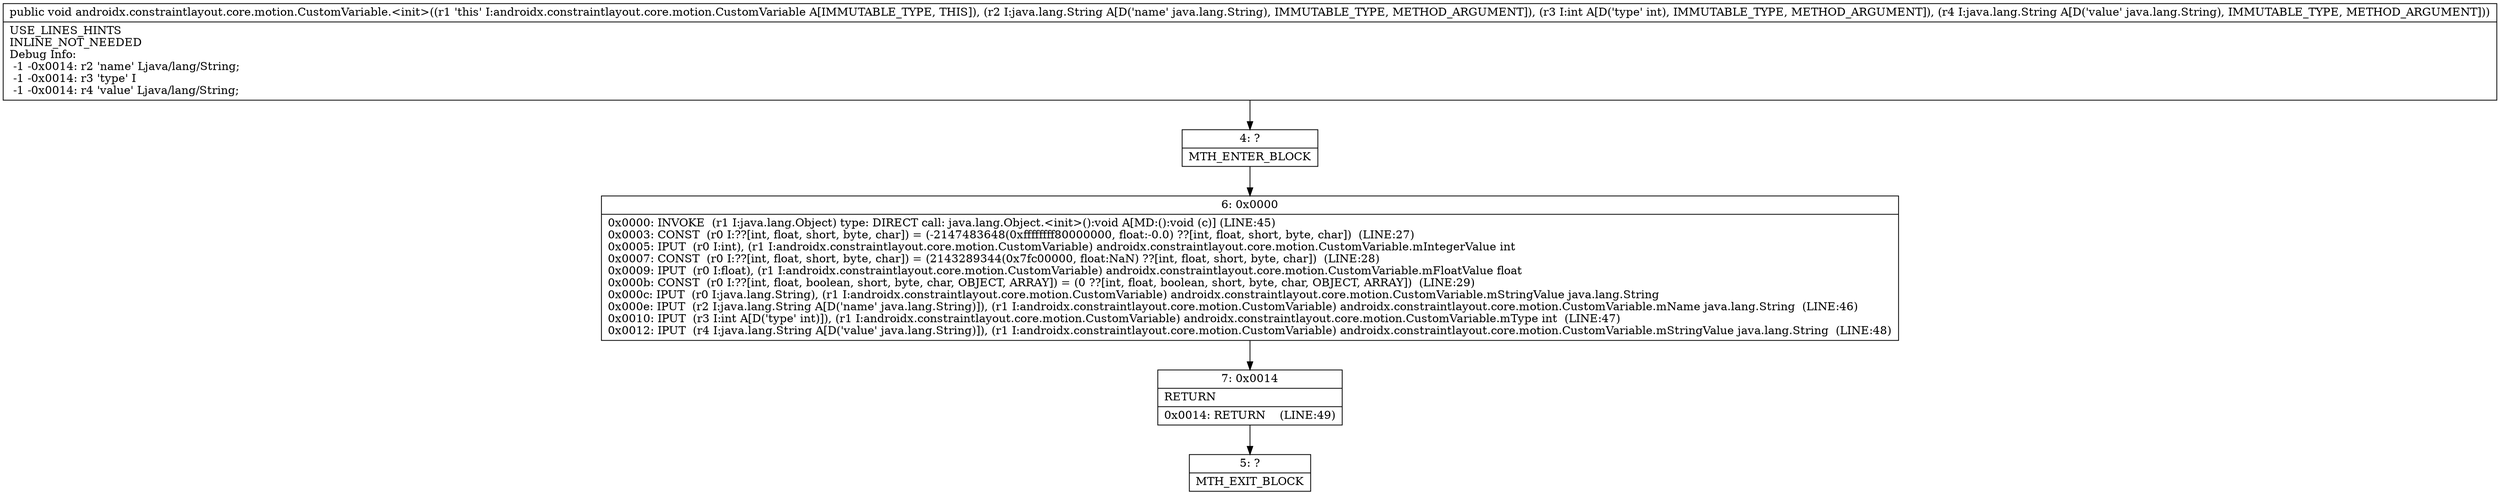 digraph "CFG forandroidx.constraintlayout.core.motion.CustomVariable.\<init\>(Ljava\/lang\/String;ILjava\/lang\/String;)V" {
Node_4 [shape=record,label="{4\:\ ?|MTH_ENTER_BLOCK\l}"];
Node_6 [shape=record,label="{6\:\ 0x0000|0x0000: INVOKE  (r1 I:java.lang.Object) type: DIRECT call: java.lang.Object.\<init\>():void A[MD:():void (c)] (LINE:45)\l0x0003: CONST  (r0 I:??[int, float, short, byte, char]) = (\-2147483648(0xffffffff80000000, float:\-0.0) ??[int, float, short, byte, char])  (LINE:27)\l0x0005: IPUT  (r0 I:int), (r1 I:androidx.constraintlayout.core.motion.CustomVariable) androidx.constraintlayout.core.motion.CustomVariable.mIntegerValue int \l0x0007: CONST  (r0 I:??[int, float, short, byte, char]) = (2143289344(0x7fc00000, float:NaN) ??[int, float, short, byte, char])  (LINE:28)\l0x0009: IPUT  (r0 I:float), (r1 I:androidx.constraintlayout.core.motion.CustomVariable) androidx.constraintlayout.core.motion.CustomVariable.mFloatValue float \l0x000b: CONST  (r0 I:??[int, float, boolean, short, byte, char, OBJECT, ARRAY]) = (0 ??[int, float, boolean, short, byte, char, OBJECT, ARRAY])  (LINE:29)\l0x000c: IPUT  (r0 I:java.lang.String), (r1 I:androidx.constraintlayout.core.motion.CustomVariable) androidx.constraintlayout.core.motion.CustomVariable.mStringValue java.lang.String \l0x000e: IPUT  (r2 I:java.lang.String A[D('name' java.lang.String)]), (r1 I:androidx.constraintlayout.core.motion.CustomVariable) androidx.constraintlayout.core.motion.CustomVariable.mName java.lang.String  (LINE:46)\l0x0010: IPUT  (r3 I:int A[D('type' int)]), (r1 I:androidx.constraintlayout.core.motion.CustomVariable) androidx.constraintlayout.core.motion.CustomVariable.mType int  (LINE:47)\l0x0012: IPUT  (r4 I:java.lang.String A[D('value' java.lang.String)]), (r1 I:androidx.constraintlayout.core.motion.CustomVariable) androidx.constraintlayout.core.motion.CustomVariable.mStringValue java.lang.String  (LINE:48)\l}"];
Node_7 [shape=record,label="{7\:\ 0x0014|RETURN\l|0x0014: RETURN    (LINE:49)\l}"];
Node_5 [shape=record,label="{5\:\ ?|MTH_EXIT_BLOCK\l}"];
MethodNode[shape=record,label="{public void androidx.constraintlayout.core.motion.CustomVariable.\<init\>((r1 'this' I:androidx.constraintlayout.core.motion.CustomVariable A[IMMUTABLE_TYPE, THIS]), (r2 I:java.lang.String A[D('name' java.lang.String), IMMUTABLE_TYPE, METHOD_ARGUMENT]), (r3 I:int A[D('type' int), IMMUTABLE_TYPE, METHOD_ARGUMENT]), (r4 I:java.lang.String A[D('value' java.lang.String), IMMUTABLE_TYPE, METHOD_ARGUMENT]))  | USE_LINES_HINTS\lINLINE_NOT_NEEDED\lDebug Info:\l  \-1 \-0x0014: r2 'name' Ljava\/lang\/String;\l  \-1 \-0x0014: r3 'type' I\l  \-1 \-0x0014: r4 'value' Ljava\/lang\/String;\l}"];
MethodNode -> Node_4;Node_4 -> Node_6;
Node_6 -> Node_7;
Node_7 -> Node_5;
}

